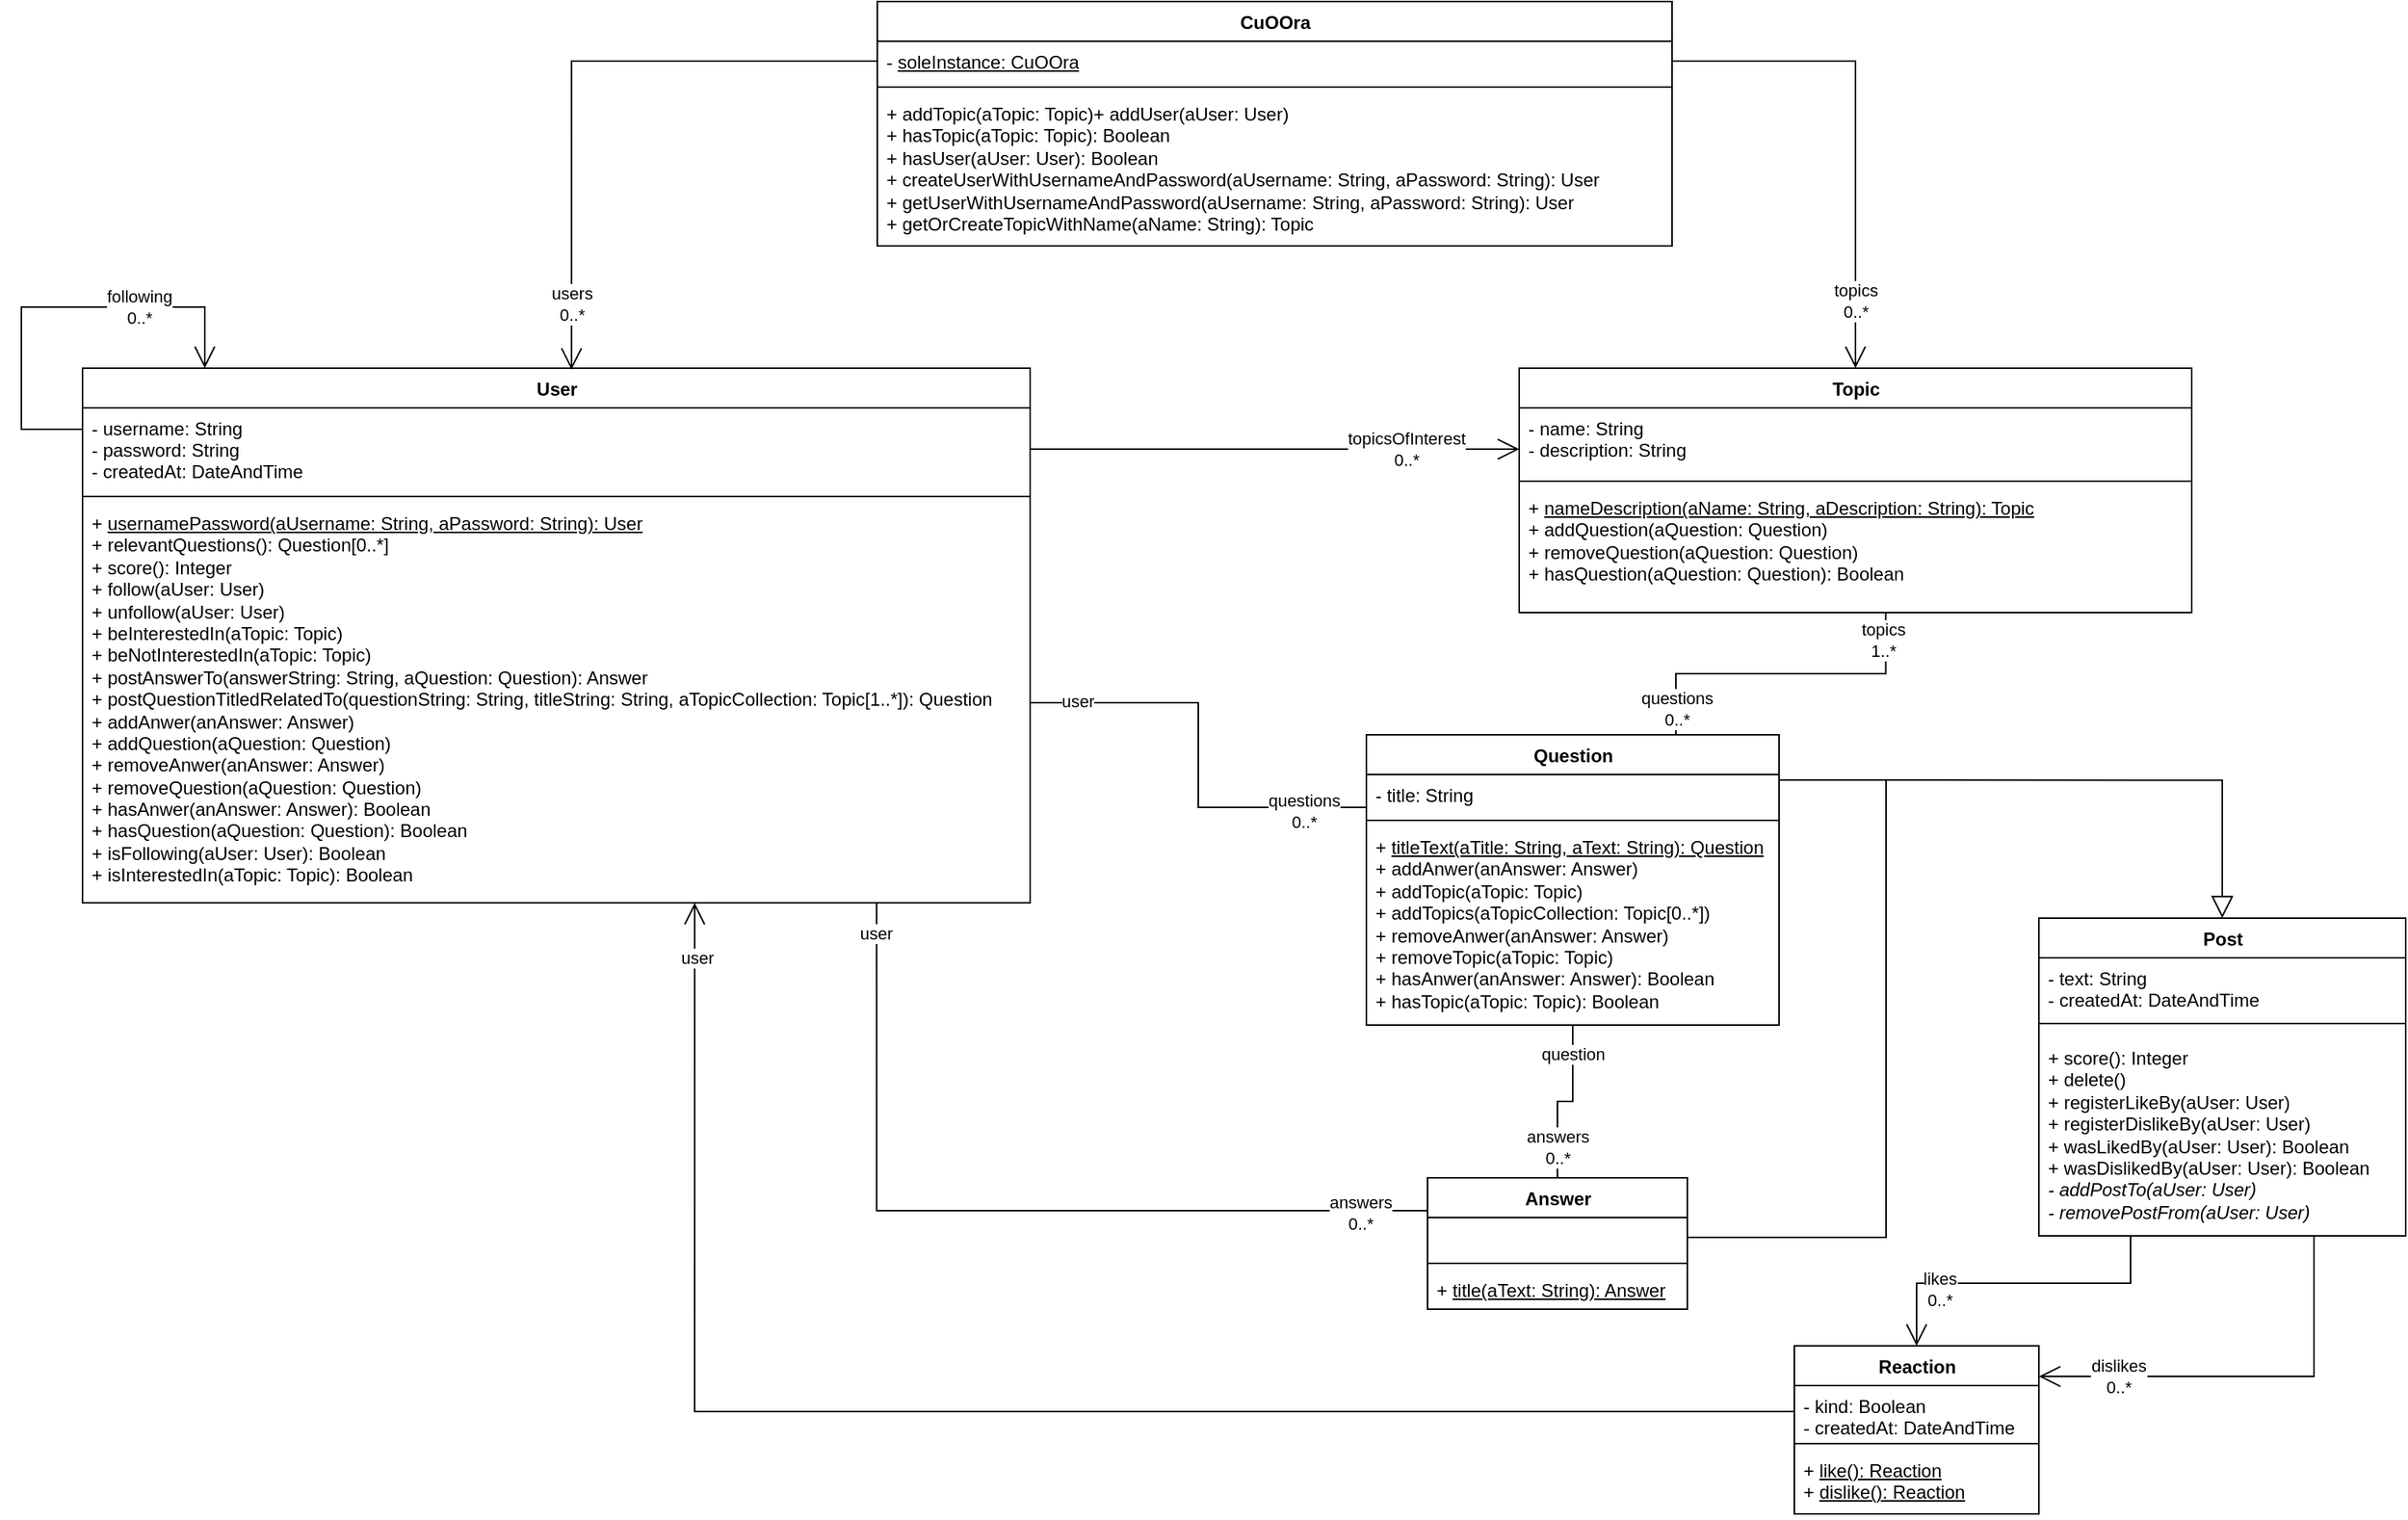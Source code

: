 <mxfile version="14.5.10" type="device"><diagram id="4Th05d-UgosscElD3kfp" name="Page-1"><mxGraphModel dx="3373" dy="942" grid="1" gridSize="10" guides="1" tooltips="1" connect="1" arrows="1" fold="1" page="1" pageScale="1" pageWidth="850" pageHeight="1100" math="0" shadow="0"><root><mxCell id="0"/><mxCell id="1" parent="0"/><mxCell id="M4ekkG3sYMr2lFTtEYqB-37" value="CuOOra" style="swimlane;fontStyle=1;align=center;verticalAlign=top;childLayout=stackLayout;horizontal=1;startSize=26;horizontalStack=0;resizeParent=1;resizeParentMax=0;resizeLast=0;collapsible=1;marginBottom=0;html=1;" vertex="1" parent="1"><mxGeometry x="-1120" y="80" width="520" height="160" as="geometry"/></mxCell><mxCell id="M4ekkG3sYMr2lFTtEYqB-38" value="- &lt;u&gt;soleInstance: CuOOra&lt;/u&gt;" style="text;strokeColor=none;fillColor=none;align=left;verticalAlign=top;spacingLeft=4;spacingRight=4;overflow=hidden;rotatable=0;points=[[0,0.5],[1,0.5]];portConstraint=eastwest;html=1;" vertex="1" parent="M4ekkG3sYMr2lFTtEYqB-37"><mxGeometry y="26" width="520" height="26" as="geometry"/></mxCell><mxCell id="M4ekkG3sYMr2lFTtEYqB-39" value="" style="line;strokeWidth=1;fillColor=none;align=left;verticalAlign=middle;spacingTop=-1;spacingLeft=3;spacingRight=3;rotatable=0;labelPosition=right;points=[];portConstraint=eastwest;" vertex="1" parent="M4ekkG3sYMr2lFTtEYqB-37"><mxGeometry y="52" width="520" height="8" as="geometry"/></mxCell><mxCell id="M4ekkG3sYMr2lFTtEYqB-40" value="&lt;div&gt;+ addTopic(aTopic: Topic)+ addUser(aUser: User)&lt;/div&gt;+ hasTopic(aTopic: Topic): Boolean&lt;br&gt;+ hasUser(aUser: User): Boolean&lt;br&gt;+ createUserWithUsernameAndPassword(aUsername: String, aPassword: String): User&lt;br&gt;+ getUserWithUsernameAndPassword(aUsername: String, aPassword: String): User&lt;br&gt;+ getOrCreateTopicWithName(aName: String): Topic&lt;br&gt;&lt;br&gt;&lt;br&gt;&lt;br&gt;" style="text;strokeColor=none;fillColor=none;align=left;verticalAlign=top;spacingLeft=4;spacingRight=4;overflow=hidden;rotatable=0;points=[[0,0.5],[1,0.5]];portConstraint=eastwest;html=1;" vertex="1" parent="M4ekkG3sYMr2lFTtEYqB-37"><mxGeometry y="60" width="520" height="100" as="geometry"/></mxCell><mxCell id="M4ekkG3sYMr2lFTtEYqB-46" value="User" style="swimlane;fontStyle=1;align=center;verticalAlign=top;childLayout=stackLayout;horizontal=1;startSize=26;horizontalStack=0;resizeParent=1;resizeParentMax=0;resizeLast=0;collapsible=1;marginBottom=0;html=1;" vertex="1" parent="1"><mxGeometry x="-1640" y="320" width="620" height="350" as="geometry"><mxRectangle x="-1660" y="320" width="60" height="26" as="alternateBounds"/></mxGeometry></mxCell><mxCell id="M4ekkG3sYMr2lFTtEYqB-47" value="- username: String&#xA;- password: String&#xA;- createdAt: DateAndTime&#xA;&#xA;" style="text;strokeColor=none;fillColor=none;align=left;verticalAlign=top;spacingLeft=4;spacingRight=4;overflow=hidden;rotatable=0;points=[[0,0.5],[1,0.5]];portConstraint=eastwest;" vertex="1" parent="M4ekkG3sYMr2lFTtEYqB-46"><mxGeometry y="26" width="620" height="54" as="geometry"/></mxCell><mxCell id="M4ekkG3sYMr2lFTtEYqB-48" value="" style="line;strokeWidth=1;fillColor=none;align=left;verticalAlign=middle;spacingTop=-1;spacingLeft=3;spacingRight=3;rotatable=0;labelPosition=right;points=[];portConstraint=eastwest;" vertex="1" parent="M4ekkG3sYMr2lFTtEYqB-46"><mxGeometry y="80" width="620" height="8" as="geometry"/></mxCell><mxCell id="M4ekkG3sYMr2lFTtEYqB-49" value="&lt;div&gt;+ &lt;u&gt;usernamePassword(aUsername: String, aPassword: String): User&lt;/u&gt;&lt;br&gt;&lt;/div&gt;+ relevantQuestions(): Question[0..*]&lt;div&gt;+ score(): Integer&lt;/div&gt;&lt;div&gt;+ follow(aUser: User)&lt;/div&gt;&lt;div&gt;+ unfollow(aUser: User)&lt;/div&gt;&lt;div&gt;&lt;div&gt;+ beInterestedIn(aTopic: Topic)&lt;/div&gt;&lt;div&gt;+ beNotInterestedIn(aTopic: Topic)&lt;/div&gt;&lt;div&gt;+ postAnswerTo(answerString: String, aQuestion: Question): Answer&lt;/div&gt;&lt;div&gt;&lt;div&gt;+ postQuestionTitledRelatedTo(questionString: String, titleString: String, aTopicCollection: Topic[1..*]): Question&lt;/div&gt;&lt;/div&gt;&lt;/div&gt;&lt;div&gt;+ addAnwer(anAnswer: Answer)&lt;/div&gt;&lt;div&gt;+ addQuestion(aQuestion: Question)&lt;/div&gt;&lt;div&gt;+ removeAnwer(anAnswer: Answer)&lt;/div&gt;&lt;div&gt;+ removeQuestion(aQuestion: Question)&lt;/div&gt;&lt;div&gt;&lt;div&gt;+ hasAnwer(anAnswer: Answer): Boolean&lt;br&gt;&lt;/div&gt;&lt;div&gt;+ hasQuestion(aQuestion: Question): Boolean&lt;/div&gt;+ isFollowing(aUser: User): Boolean&lt;br&gt;+ isInterestedIn(aTopic: Topic): Boolean&lt;br&gt;&lt;/div&gt;" style="text;strokeColor=none;fillColor=none;align=left;verticalAlign=top;spacingLeft=4;spacingRight=4;overflow=hidden;rotatable=0;points=[[0,0.5],[1,0.5]];portConstraint=eastwest;html=1;" vertex="1" parent="M4ekkG3sYMr2lFTtEYqB-46"><mxGeometry y="88" width="620" height="262" as="geometry"/></mxCell><mxCell id="M4ekkG3sYMr2lFTtEYqB-95" style="edgeStyle=orthogonalEdgeStyle;rounded=0;orthogonalLoop=1;jettySize=auto;html=1;endArrow=open;endFill=0;endSize=12;" edge="1" parent="M4ekkG3sYMr2lFTtEYqB-46" source="M4ekkG3sYMr2lFTtEYqB-47" target="M4ekkG3sYMr2lFTtEYqB-46"><mxGeometry relative="1" as="geometry"><mxPoint y="40" as="sourcePoint"/><mxPoint x="80" as="targetPoint"/><Array as="points"><mxPoint x="-40" y="40"/><mxPoint x="-40" y="-40"/><mxPoint x="80" y="-40"/></Array></mxGeometry></mxCell><mxCell id="M4ekkG3sYMr2lFTtEYqB-96" value="&lt;div&gt;following&lt;/div&gt;&lt;div&gt;0..*&lt;br&gt;&lt;/div&gt;" style="edgeLabel;html=1;align=center;verticalAlign=middle;resizable=0;points=[];" vertex="1" connectable="0" parent="M4ekkG3sYMr2lFTtEYqB-95"><mxGeometry x="0.507" relative="1" as="geometry"><mxPoint x="-14" as="offset"/></mxGeometry></mxCell><mxCell id="M4ekkG3sYMr2lFTtEYqB-93" style="edgeStyle=orthogonalEdgeStyle;rounded=0;orthogonalLoop=1;jettySize=auto;html=1;exitX=0;exitY=0.5;exitDx=0;exitDy=0;entryX=0.516;entryY=0.003;entryDx=0;entryDy=0;endArrow=open;endFill=0;endSize=12;entryPerimeter=0;" edge="1" parent="1" source="M4ekkG3sYMr2lFTtEYqB-38" target="M4ekkG3sYMr2lFTtEYqB-46"><mxGeometry relative="1" as="geometry"><Array as="points"><mxPoint x="-1320" y="119"/></Array></mxGeometry></mxCell><mxCell id="M4ekkG3sYMr2lFTtEYqB-94" value="&lt;div&gt;users&lt;/div&gt;&lt;div&gt;0..*&lt;br&gt;&lt;/div&gt;" style="edgeLabel;html=1;align=center;verticalAlign=middle;resizable=0;points=[];" vertex="1" connectable="0" parent="M4ekkG3sYMr2lFTtEYqB-93"><mxGeometry x="0.73" relative="1" as="geometry"><mxPoint y="11" as="offset"/></mxGeometry></mxCell><mxCell id="M4ekkG3sYMr2lFTtEYqB-99" value="Topic" style="swimlane;fontStyle=1;align=center;verticalAlign=top;childLayout=stackLayout;horizontal=1;startSize=26;horizontalStack=0;resizeParent=1;resizeParentMax=0;resizeLast=0;collapsible=1;marginBottom=0;html=1;" vertex="1" parent="1"><mxGeometry x="-700" y="320" width="440" height="160" as="geometry"/></mxCell><mxCell id="M4ekkG3sYMr2lFTtEYqB-100" value="- name: String&#xA;- description: String&#xA;" style="text;strokeColor=none;fillColor=none;align=left;verticalAlign=top;spacingLeft=4;spacingRight=4;overflow=hidden;rotatable=0;points=[[0,0.5],[1,0.5]];portConstraint=eastwest;" vertex="1" parent="M4ekkG3sYMr2lFTtEYqB-99"><mxGeometry y="26" width="440" height="44" as="geometry"/></mxCell><mxCell id="M4ekkG3sYMr2lFTtEYqB-101" value="" style="line;strokeWidth=1;fillColor=none;align=left;verticalAlign=middle;spacingTop=-1;spacingLeft=3;spacingRight=3;rotatable=0;labelPosition=right;points=[];portConstraint=eastwest;" vertex="1" parent="M4ekkG3sYMr2lFTtEYqB-99"><mxGeometry y="70" width="440" height="8" as="geometry"/></mxCell><mxCell id="M4ekkG3sYMr2lFTtEYqB-102" value="+ &lt;u&gt;nameDescription(aName: String, aDescription: String): Topic&lt;/u&gt;&lt;br&gt;+ addQuestion(aQuestion: Question)&lt;br&gt;+ removeQuestion(aQuestion: Question)&lt;br&gt;+ hasQuestion(aQuestion: Question): Boolean" style="text;strokeColor=none;fillColor=none;align=left;verticalAlign=top;spacingLeft=4;spacingRight=4;overflow=hidden;rotatable=0;points=[[0,0.5],[1,0.5]];portConstraint=eastwest;html=1;" vertex="1" parent="M4ekkG3sYMr2lFTtEYqB-99"><mxGeometry y="78" width="440" height="82" as="geometry"/></mxCell><mxCell id="M4ekkG3sYMr2lFTtEYqB-103" style="edgeStyle=orthogonalEdgeStyle;rounded=0;orthogonalLoop=1;jettySize=auto;html=1;exitX=1;exitY=0.5;exitDx=0;exitDy=0;endArrow=open;endFill=0;endSize=12;entryX=0;entryY=0.614;entryDx=0;entryDy=0;entryPerimeter=0;" edge="1" parent="1" source="M4ekkG3sYMr2lFTtEYqB-47" target="M4ekkG3sYMr2lFTtEYqB-100"><mxGeometry relative="1" as="geometry"><mxPoint x="-840" y="373" as="targetPoint"/><Array as="points"/></mxGeometry></mxCell><mxCell id="M4ekkG3sYMr2lFTtEYqB-104" value="&lt;div&gt;topicsOfInterest&lt;/div&gt;&lt;div&gt;0..*&lt;br&gt;&lt;/div&gt;" style="edgeLabel;html=1;align=center;verticalAlign=middle;resizable=0;points=[];" vertex="1" connectable="0" parent="M4ekkG3sYMr2lFTtEYqB-103"><mxGeometry x="0.598" y="1" relative="1" as="geometry"><mxPoint x="-10" y="1" as="offset"/></mxGeometry></mxCell><mxCell id="M4ekkG3sYMr2lFTtEYqB-156" style="edgeStyle=orthogonalEdgeStyle;rounded=0;orthogonalLoop=1;jettySize=auto;html=1;exitX=0.25;exitY=1;exitDx=0;exitDy=0;entryX=0.5;entryY=0;entryDx=0;entryDy=0;endArrow=open;endFill=0;endSize=12;" edge="1" parent="1" source="M4ekkG3sYMr2lFTtEYqB-105" target="M4ekkG3sYMr2lFTtEYqB-152"><mxGeometry relative="1" as="geometry"/></mxCell><mxCell id="M4ekkG3sYMr2lFTtEYqB-157" value="&lt;div&gt;likes&lt;/div&gt;&lt;div&gt;0..*&lt;br&gt;&lt;/div&gt;" style="edgeLabel;html=1;align=center;verticalAlign=middle;resizable=0;points=[];" vertex="1" connectable="0" parent="M4ekkG3sYMr2lFTtEYqB-156"><mxGeometry x="0.764" relative="1" as="geometry"><mxPoint x="15" y="-12" as="offset"/></mxGeometry></mxCell><mxCell id="M4ekkG3sYMr2lFTtEYqB-158" style="edgeStyle=orthogonalEdgeStyle;rounded=0;orthogonalLoop=1;jettySize=auto;html=1;exitX=0.75;exitY=1;exitDx=0;exitDy=0;entryX=1;entryY=0.182;entryDx=0;entryDy=0;entryPerimeter=0;endArrow=open;endFill=0;endSize=12;" edge="1" parent="1" source="M4ekkG3sYMr2lFTtEYqB-105" target="M4ekkG3sYMr2lFTtEYqB-152"><mxGeometry relative="1" as="geometry"/></mxCell><mxCell id="M4ekkG3sYMr2lFTtEYqB-159" value="&lt;div&gt;dislikes&lt;/div&gt;&lt;div&gt;0..*&lt;br&gt;&lt;/div&gt;" style="edgeLabel;html=1;align=center;verticalAlign=middle;resizable=0;points=[];" vertex="1" connectable="0" parent="M4ekkG3sYMr2lFTtEYqB-158"><mxGeometry x="0.62" relative="1" as="geometry"><mxPoint as="offset"/></mxGeometry></mxCell><mxCell id="M4ekkG3sYMr2lFTtEYqB-105" value="Post" style="swimlane;fontStyle=1;align=center;verticalAlign=top;childLayout=stackLayout;horizontal=1;startSize=26;horizontalStack=0;resizeParent=1;resizeParentMax=0;resizeLast=0;collapsible=1;marginBottom=0;html=1;" vertex="1" parent="1"><mxGeometry x="-360" y="680" width="240" height="208" as="geometry"/></mxCell><mxCell id="M4ekkG3sYMr2lFTtEYqB-106" value="- text: String&#xA;- createdAt: DateAndTime&#xA;" style="text;strokeColor=none;fillColor=none;align=left;verticalAlign=top;spacingLeft=4;spacingRight=4;overflow=hidden;rotatable=0;points=[[0,0.5],[1,0.5]];portConstraint=eastwest;" vertex="1" parent="M4ekkG3sYMr2lFTtEYqB-105"><mxGeometry y="26" width="240" height="34" as="geometry"/></mxCell><mxCell id="M4ekkG3sYMr2lFTtEYqB-107" value="" style="line;strokeWidth=1;fillColor=none;align=left;verticalAlign=middle;spacingTop=-1;spacingLeft=3;spacingRight=3;rotatable=0;labelPosition=right;points=[];portConstraint=eastwest;" vertex="1" parent="M4ekkG3sYMr2lFTtEYqB-105"><mxGeometry y="60" width="240" height="18" as="geometry"/></mxCell><mxCell id="M4ekkG3sYMr2lFTtEYqB-108" value="&lt;div&gt;+ score(): Integer&lt;/div&gt;&lt;div&gt;+ delete()&lt;br&gt;&lt;/div&gt;&lt;div&gt;+ registerLikeBy(aUser: User)&lt;/div&gt;&lt;div&gt;+ registerDislikeBy(aUser: User)&lt;/div&gt;&lt;div&gt;+ wasLikedBy(aUser: User): Boolean&lt;/div&gt;&lt;div&gt;+ wasDislikedBy(aUser: User): Boolean&lt;/div&gt;&lt;div&gt;&lt;i&gt;- addPostTo(aUser: User)&lt;/i&gt;&lt;/div&gt;&lt;div&gt;&lt;i&gt;- removePostFrom(aUser: User)&lt;/i&gt;&lt;/div&gt;" style="text;strokeColor=none;fillColor=none;align=left;verticalAlign=top;spacingLeft=4;spacingRight=4;overflow=hidden;rotatable=0;points=[[0,0.5],[1,0.5]];portConstraint=eastwest;html=1;" vertex="1" parent="M4ekkG3sYMr2lFTtEYqB-105"><mxGeometry y="78" width="240" height="130" as="geometry"/></mxCell><mxCell id="M4ekkG3sYMr2lFTtEYqB-144" style="edgeStyle=orthogonalEdgeStyle;rounded=0;orthogonalLoop=1;jettySize=auto;html=1;exitX=0;exitY=0.25;exitDx=0;exitDy=0;entryX=0.838;entryY=1;entryDx=0;entryDy=0;entryPerimeter=0;endArrow=none;endFill=0;endSize=12;" edge="1" parent="1" source="M4ekkG3sYMr2lFTtEYqB-118" target="M4ekkG3sYMr2lFTtEYqB-49"><mxGeometry relative="1" as="geometry"/></mxCell><mxCell id="M4ekkG3sYMr2lFTtEYqB-145" value="user" style="edgeLabel;html=1;align=center;verticalAlign=middle;resizable=0;points=[];" vertex="1" connectable="0" parent="M4ekkG3sYMr2lFTtEYqB-144"><mxGeometry x="0.93" y="1" relative="1" as="geometry"><mxPoint as="offset"/></mxGeometry></mxCell><mxCell id="M4ekkG3sYMr2lFTtEYqB-146" value="&lt;div&gt;answers&lt;/div&gt;&lt;div&gt;0..*&lt;br&gt;&lt;/div&gt;" style="edgeLabel;html=1;align=center;verticalAlign=middle;resizable=0;points=[];" vertex="1" connectable="0" parent="M4ekkG3sYMr2lFTtEYqB-144"><mxGeometry x="-0.841" relative="1" as="geometry"><mxPoint y="1" as="offset"/></mxGeometry></mxCell><mxCell id="M4ekkG3sYMr2lFTtEYqB-118" value="Answer" style="swimlane;fontStyle=1;align=center;verticalAlign=top;childLayout=stackLayout;horizontal=1;startSize=26;horizontalStack=0;resizeParent=1;resizeParentMax=0;resizeLast=0;collapsible=1;marginBottom=0;html=1;" vertex="1" parent="1"><mxGeometry x="-760" y="850" width="170" height="86" as="geometry"/></mxCell><mxCell id="M4ekkG3sYMr2lFTtEYqB-119" value="&#xA;" style="text;strokeColor=none;fillColor=none;align=left;verticalAlign=top;spacingLeft=4;spacingRight=4;overflow=hidden;rotatable=0;points=[[0,0.5],[1,0.5]];portConstraint=eastwest;" vertex="1" parent="M4ekkG3sYMr2lFTtEYqB-118"><mxGeometry y="26" width="170" height="26" as="geometry"/></mxCell><mxCell id="M4ekkG3sYMr2lFTtEYqB-120" value="" style="line;strokeWidth=1;fillColor=none;align=left;verticalAlign=middle;spacingTop=-1;spacingLeft=3;spacingRight=3;rotatable=0;labelPosition=right;points=[];portConstraint=eastwest;" vertex="1" parent="M4ekkG3sYMr2lFTtEYqB-118"><mxGeometry y="52" width="170" height="8" as="geometry"/></mxCell><mxCell id="M4ekkG3sYMr2lFTtEYqB-121" value="+ &lt;u&gt;title(aText: String): Answer&lt;/u&gt;" style="text;strokeColor=none;fillColor=none;align=left;verticalAlign=top;spacingLeft=4;spacingRight=4;overflow=hidden;rotatable=0;points=[[0,0.5],[1,0.5]];portConstraint=eastwest;html=1;" vertex="1" parent="M4ekkG3sYMr2lFTtEYqB-118"><mxGeometry y="60" width="170" height="26" as="geometry"/></mxCell><mxCell id="M4ekkG3sYMr2lFTtEYqB-147" style="edgeStyle=orthogonalEdgeStyle;rounded=0;orthogonalLoop=1;jettySize=auto;html=1;exitX=0.75;exitY=0;exitDx=0;exitDy=0;entryX=0.545;entryY=1.004;entryDx=0;entryDy=0;entryPerimeter=0;endArrow=none;endFill=0;endSize=12;" edge="1" parent="1" source="M4ekkG3sYMr2lFTtEYqB-122" target="M4ekkG3sYMr2lFTtEYqB-102"><mxGeometry relative="1" as="geometry"/></mxCell><mxCell id="M4ekkG3sYMr2lFTtEYqB-148" value="&lt;div&gt;topics&lt;/div&gt;&lt;div&gt;1..*&lt;br&gt;&lt;/div&gt;" style="edgeLabel;html=1;align=center;verticalAlign=middle;resizable=0;points=[];" vertex="1" connectable="0" parent="M4ekkG3sYMr2lFTtEYqB-147"><mxGeometry x="0.846" y="-1" relative="1" as="geometry"><mxPoint x="-3" y="1" as="offset"/></mxGeometry></mxCell><mxCell id="M4ekkG3sYMr2lFTtEYqB-149" value="&lt;div&gt;questions&lt;/div&gt;&lt;div&gt;0..*&lt;br&gt;&lt;/div&gt;" style="edgeLabel;html=1;align=center;verticalAlign=middle;resizable=0;points=[];" vertex="1" connectable="0" parent="M4ekkG3sYMr2lFTtEYqB-147"><mxGeometry x="-0.81" y="-1" relative="1" as="geometry"><mxPoint x="-1" y="3" as="offset"/></mxGeometry></mxCell><mxCell id="M4ekkG3sYMr2lFTtEYqB-122" value="Question" style="swimlane;fontStyle=1;align=center;verticalAlign=top;childLayout=stackLayout;horizontal=1;startSize=26;horizontalStack=0;resizeParent=1;resizeParentMax=0;resizeLast=0;collapsible=1;marginBottom=0;html=1;" vertex="1" parent="1"><mxGeometry x="-800" y="560" width="270" height="190" as="geometry"/></mxCell><mxCell id="M4ekkG3sYMr2lFTtEYqB-123" value="- title: String" style="text;strokeColor=none;fillColor=none;align=left;verticalAlign=top;spacingLeft=4;spacingRight=4;overflow=hidden;rotatable=0;points=[[0,0.5],[1,0.5]];portConstraint=eastwest;" vertex="1" parent="M4ekkG3sYMr2lFTtEYqB-122"><mxGeometry y="26" width="270" height="26" as="geometry"/></mxCell><mxCell id="M4ekkG3sYMr2lFTtEYqB-124" value="" style="line;strokeWidth=1;fillColor=none;align=left;verticalAlign=middle;spacingTop=-1;spacingLeft=3;spacingRight=3;rotatable=0;labelPosition=right;points=[];portConstraint=eastwest;" vertex="1" parent="M4ekkG3sYMr2lFTtEYqB-122"><mxGeometry y="52" width="270" height="8" as="geometry"/></mxCell><mxCell id="M4ekkG3sYMr2lFTtEYqB-125" value="&lt;div&gt;+ &lt;u&gt;titleText(aTitle: String, aText: String): Question&lt;/u&gt;&lt;br&gt;&lt;/div&gt;&lt;div&gt;+ addAnwer(anAnswer: Answer)&lt;/div&gt;+ addTopic(aTopic: Topic)&lt;br&gt;+ addTopics(aTopicCollection: Topic[0..*])&lt;br&gt;+ removeAnwer(anAnswer: Answer)&lt;br&gt;&lt;div&gt;+ removeTopic(aTopic: Topic)&lt;/div&gt;&lt;div&gt;+ hasAnwer(anAnswer: Answer): Boolean&lt;/div&gt;+ hasTopic(aTopic: Topic): Boolean" style="text;strokeColor=none;fillColor=none;align=left;verticalAlign=top;spacingLeft=4;spacingRight=4;overflow=hidden;rotatable=0;points=[[0,0.5],[1,0.5]];portConstraint=eastwest;html=1;" vertex="1" parent="M4ekkG3sYMr2lFTtEYqB-122"><mxGeometry y="60" width="270" height="130" as="geometry"/></mxCell><mxCell id="M4ekkG3sYMr2lFTtEYqB-126" style="edgeStyle=orthogonalEdgeStyle;rounded=0;orthogonalLoop=1;jettySize=auto;html=1;exitX=0.5;exitY=1;exitDx=0;exitDy=0;entryX=0.5;entryY=0;entryDx=0;entryDy=0;endArrow=none;endFill=0;endSize=12;exitPerimeter=0;" edge="1" parent="1" source="M4ekkG3sYMr2lFTtEYqB-125" target="M4ekkG3sYMr2lFTtEYqB-118"><mxGeometry relative="1" as="geometry"/></mxCell><mxCell id="M4ekkG3sYMr2lFTtEYqB-127" value="question" style="edgeLabel;html=1;align=center;verticalAlign=middle;resizable=0;points=[];" vertex="1" connectable="0" parent="M4ekkG3sYMr2lFTtEYqB-126"><mxGeometry x="-0.892" relative="1" as="geometry"><mxPoint y="13" as="offset"/></mxGeometry></mxCell><mxCell id="M4ekkG3sYMr2lFTtEYqB-128" value="&lt;div&gt;answers&lt;/div&gt;&lt;div&gt;0..*&lt;br&gt;&lt;/div&gt;" style="edgeLabel;html=1;align=center;verticalAlign=middle;resizable=0;points=[];" vertex="1" connectable="0" parent="M4ekkG3sYMr2lFTtEYqB-126"><mxGeometry x="0.625" y="-1" relative="1" as="geometry"><mxPoint x="1" as="offset"/></mxGeometry></mxCell><mxCell id="M4ekkG3sYMr2lFTtEYqB-138" style="edgeStyle=orthogonalEdgeStyle;rounded=0;orthogonalLoop=1;jettySize=auto;html=1;exitX=1.001;exitY=0.141;exitDx=0;exitDy=0;entryX=0.5;entryY=0;entryDx=0;entryDy=0;endArrow=block;endFill=0;endSize=12;exitPerimeter=0;" edge="1" parent="1" source="M4ekkG3sYMr2lFTtEYqB-123" target="M4ekkG3sYMr2lFTtEYqB-105"><mxGeometry relative="1" as="geometry"><Array as="points"><mxPoint x="-240" y="590"/></Array></mxGeometry></mxCell><mxCell id="M4ekkG3sYMr2lFTtEYqB-139" style="edgeStyle=orthogonalEdgeStyle;rounded=0;orthogonalLoop=1;jettySize=auto;html=1;exitX=1;exitY=0.5;exitDx=0;exitDy=0;endArrow=none;endFill=0;endSize=12;" edge="1" parent="1" source="M4ekkG3sYMr2lFTtEYqB-119"><mxGeometry relative="1" as="geometry"><mxPoint x="-460" y="630" as="targetPoint"/><Array as="points"><mxPoint x="-460" y="889"/><mxPoint x="-460" y="590"/></Array></mxGeometry></mxCell><mxCell id="M4ekkG3sYMr2lFTtEYqB-140" style="edgeStyle=orthogonalEdgeStyle;rounded=0;orthogonalLoop=1;jettySize=auto;html=1;exitX=1;exitY=0.5;exitDx=0;exitDy=0;entryX=0;entryY=0.25;entryDx=0;entryDy=0;endArrow=none;endFill=0;endSize=12;" edge="1" parent="1" source="M4ekkG3sYMr2lFTtEYqB-49" target="M4ekkG3sYMr2lFTtEYqB-122"><mxGeometry relative="1" as="geometry"/></mxCell><mxCell id="M4ekkG3sYMr2lFTtEYqB-141" value="user" style="edgeLabel;html=1;align=center;verticalAlign=middle;resizable=0;points=[];" vertex="1" connectable="0" parent="M4ekkG3sYMr2lFTtEYqB-140"><mxGeometry x="-0.872" y="1" relative="1" as="geometry"><mxPoint x="12" as="offset"/></mxGeometry></mxCell><mxCell id="M4ekkG3sYMr2lFTtEYqB-142" value="&lt;div&gt;questions&lt;/div&gt;&lt;div&gt;0..*&lt;br&gt;&lt;/div&gt;" style="edgeLabel;html=1;align=center;verticalAlign=middle;resizable=0;points=[];" vertex="1" connectable="0" parent="M4ekkG3sYMr2lFTtEYqB-140"><mxGeometry x="0.744" y="-2" relative="1" as="geometry"><mxPoint x="-4" as="offset"/></mxGeometry></mxCell><mxCell id="M4ekkG3sYMr2lFTtEYqB-150" style="edgeStyle=orthogonalEdgeStyle;rounded=0;orthogonalLoop=1;jettySize=auto;html=1;exitX=1;exitY=0.5;exitDx=0;exitDy=0;entryX=0.5;entryY=0;entryDx=0;entryDy=0;endArrow=open;endFill=0;endSize=12;" edge="1" parent="1" source="M4ekkG3sYMr2lFTtEYqB-38" target="M4ekkG3sYMr2lFTtEYqB-99"><mxGeometry relative="1" as="geometry"/></mxCell><mxCell id="M4ekkG3sYMr2lFTtEYqB-151" value="&lt;div&gt;topics&lt;/div&gt;&lt;div&gt;0..*&lt;br&gt;&lt;/div&gt;" style="edgeLabel;html=1;align=center;verticalAlign=middle;resizable=0;points=[];" vertex="1" connectable="0" parent="M4ekkG3sYMr2lFTtEYqB-150"><mxGeometry x="0.67" relative="1" as="geometry"><mxPoint y="9" as="offset"/></mxGeometry></mxCell><mxCell id="M4ekkG3sYMr2lFTtEYqB-152" value="Reaction" style="swimlane;fontStyle=1;align=center;verticalAlign=top;childLayout=stackLayout;horizontal=1;startSize=26;horizontalStack=0;resizeParent=1;resizeParentMax=0;resizeLast=0;collapsible=1;marginBottom=0;html=1;" vertex="1" parent="1"><mxGeometry x="-520" y="960" width="160" height="110" as="geometry"/></mxCell><mxCell id="M4ekkG3sYMr2lFTtEYqB-153" value="- kind: Boolean&#xA;- createdAt: DateAndTime&#xA;" style="text;strokeColor=none;fillColor=none;align=left;verticalAlign=top;spacingLeft=4;spacingRight=4;overflow=hidden;rotatable=0;points=[[0,0.5],[1,0.5]];portConstraint=eastwest;" vertex="1" parent="M4ekkG3sYMr2lFTtEYqB-152"><mxGeometry y="26" width="160" height="34" as="geometry"/></mxCell><mxCell id="M4ekkG3sYMr2lFTtEYqB-154" value="" style="line;strokeWidth=1;fillColor=none;align=left;verticalAlign=middle;spacingTop=-1;spacingLeft=3;spacingRight=3;rotatable=0;labelPosition=right;points=[];portConstraint=eastwest;" vertex="1" parent="M4ekkG3sYMr2lFTtEYqB-152"><mxGeometry y="60" width="160" height="8" as="geometry"/></mxCell><mxCell id="M4ekkG3sYMr2lFTtEYqB-155" value="&lt;div&gt;+ &lt;u&gt;like(): Reaction&lt;br&gt;&lt;/u&gt;&lt;/div&gt;&lt;div&gt;+ &lt;u&gt;dislike(): Reaction&lt;/u&gt;&lt;br&gt;&lt;u&gt;&lt;/u&gt;&lt;/div&gt;" style="text;strokeColor=none;fillColor=none;align=left;verticalAlign=top;spacingLeft=4;spacingRight=4;overflow=hidden;rotatable=0;points=[[0,0.5],[1,0.5]];portConstraint=eastwest;html=1;" vertex="1" parent="M4ekkG3sYMr2lFTtEYqB-152"><mxGeometry y="68" width="160" height="42" as="geometry"/></mxCell><mxCell id="M4ekkG3sYMr2lFTtEYqB-160" style="edgeStyle=orthogonalEdgeStyle;rounded=0;orthogonalLoop=1;jettySize=auto;html=1;exitX=0;exitY=0.5;exitDx=0;exitDy=0;entryX=0.646;entryY=1;entryDx=0;entryDy=0;entryPerimeter=0;endArrow=open;endFill=0;endSize=12;" edge="1" parent="1" source="M4ekkG3sYMr2lFTtEYqB-153" target="M4ekkG3sYMr2lFTtEYqB-49"><mxGeometry relative="1" as="geometry"/></mxCell><mxCell id="M4ekkG3sYMr2lFTtEYqB-161" value="user" style="edgeLabel;html=1;align=center;verticalAlign=middle;resizable=0;points=[];" vertex="1" connectable="0" parent="M4ekkG3sYMr2lFTtEYqB-160"><mxGeometry x="0.933" y="-1" relative="1" as="geometry"><mxPoint as="offset"/></mxGeometry></mxCell></root></mxGraphModel></diagram></mxfile>